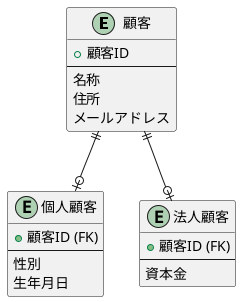 @startuml

entity 顧客 {
  + 顧客ID
  ---
  名称
  住所
  メールアドレス
}

entity 個人顧客 {
  + 顧客ID (FK)
  ---
  性別
  生年月日
}

entity 法人顧客 {
  + 顧客ID (FK)
  ---
  資本金
}

顧客 ||--o| 個人顧客
顧客 ||--o| 法人顧客

@enduml
